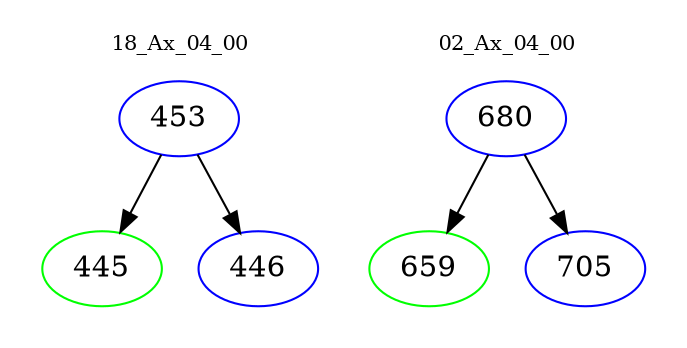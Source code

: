 digraph{
subgraph cluster_0 {
color = white
label = "18_Ax_04_00";
fontsize=10;
T0_453 [label="453", color="blue"]
T0_453 -> T0_445 [color="black"]
T0_445 [label="445", color="green"]
T0_453 -> T0_446 [color="black"]
T0_446 [label="446", color="blue"]
}
subgraph cluster_1 {
color = white
label = "02_Ax_04_00";
fontsize=10;
T1_680 [label="680", color="blue"]
T1_680 -> T1_659 [color="black"]
T1_659 [label="659", color="green"]
T1_680 -> T1_705 [color="black"]
T1_705 [label="705", color="blue"]
}
}
